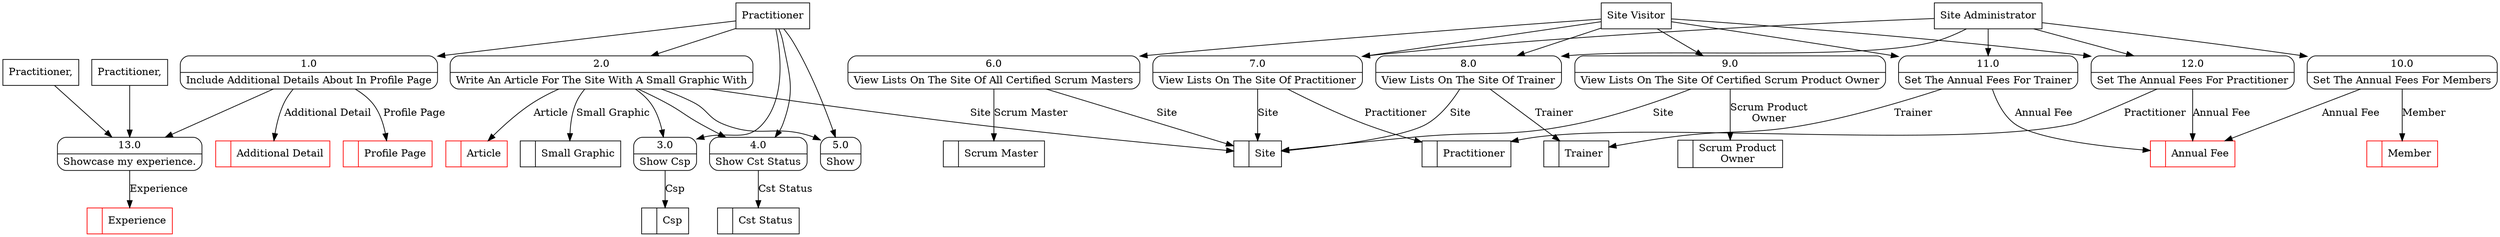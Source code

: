 digraph dfd2{ 
node[shape=record]
200 [label="<f0>  |<f1> Additional Detail " color=red];
201 [label="<f0>  |<f1> Profile Page " color=red];
202 [label="<f0>  |<f1> Article " color=red];
203 [label="<f0>  |<f1> Cst Status " ];
204 [label="<f0>  |<f1> Site " ];
205 [label="<f0>  |<f1> Small Graphic " ];
206 [label="<f0>  |<f1> Csp " ];
207 [label="<f0>  |<f1> Trainer " ];
208 [label="<f0>  |<f1> Practitioner " ];
209 [label="<f0>  |<f1> Member " color=red];
210 [label="<f0>  |<f1> Annual Fee " color=red];
211 [label="<f0>  |<f1> Scrum Master " ];
212 [label="<f0>  |<f1> Scrum Product\nOwner " ];
213 [label="Practitioner" shape=box];
214 [label="Site Visitor" shape=box];
215 [label="Site Administrator" shape=box];
216 [label="{<f0> 1.0|<f1> Include Additional Details About In Profile Page }" shape=Mrecord];
217 [label="{<f0> 2.0|<f1> Write An Article For The Site With A Small Graphic With }" shape=Mrecord];
218 [label="{<f0> 3.0|<f1> Show Csp }" shape=Mrecord];
219 [label="{<f0> 4.0|<f1> Show Cst Status }" shape=Mrecord];
220 [label="{<f0> 5.0|<f1> Show }" shape=Mrecord];
221 [label="{<f0> 6.0|<f1> View Lists On The Site Of All Certified Scrum Masters }" shape=Mrecord];
222 [label="{<f0> 7.0|<f1> View Lists On The Site Of Practitioner }" shape=Mrecord];
223 [label="{<f0> 8.0|<f1> View Lists On The Site Of Trainer }" shape=Mrecord];
224 [label="{<f0> 9.0|<f1> View Lists On The Site Of Certified Scrum Product Owner }" shape=Mrecord];
225 [label="{<f0> 10.0|<f1> Set The Annual Fees For Members }" shape=Mrecord];
226 [label="{<f0> 11.0|<f1> Set The Annual Fees For Trainer }" shape=Mrecord];
227 [label="{<f0> 12.0|<f1> Set The Annual Fees For Practitioner }" shape=Mrecord];
13 [label="{<f0> 13.0|<f1> Showcase my experience. }" shape=Mrecord];
216 -> 13
1001 [label="Practitioner," shape=box];
1001 -> 13
1003 [label="Practitioner," shape=box];
1003 -> 13
1005 [label="<f0>  |<f1> Experience " color=red];
13 -> 1005 [label="Experience"]
213 -> 216
213 -> 217
213 -> 218
213 -> 219
213 -> 220
214 -> 221
214 -> 222
214 -> 223
214 -> 224
214 -> 226
214 -> 227
215 -> 222
215 -> 223
215 -> 225
215 -> 226
215 -> 227
216 -> 200 [label="Additional Detail"]
216 -> 201 [label="Profile Page"]
217 -> 218
217 -> 219
217 -> 220
217 -> 202 [label="Article"]
217 -> 204 [label="Site"]
217 -> 205 [label="Small Graphic"]
218 -> 206 [label="Csp"]
219 -> 203 [label="Cst Status"]
221 -> 211 [label="Scrum Master"]
221 -> 204 [label="Site"]
222 -> 208 [label="Practitioner"]
222 -> 204 [label="Site"]
223 -> 207 [label="Trainer"]
223 -> 204 [label="Site"]
224 -> 212 [label="Scrum Product\nOwner"]
224 -> 204 [label="Site"]
225 -> 210 [label="Annual Fee"]
225 -> 209 [label="Member"]
226 -> 207 [label="Trainer"]
226 -> 210 [label="Annual Fee"]
227 -> 208 [label="Practitioner"]
227 -> 210 [label="Annual Fee"]
}